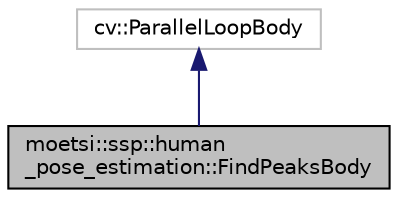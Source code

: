 digraph "moetsi::ssp::human_pose_estimation::FindPeaksBody"
{
 // LATEX_PDF_SIZE
  edge [fontname="Helvetica",fontsize="10",labelfontname="Helvetica",labelfontsize="10"];
  node [fontname="Helvetica",fontsize="10",shape=record];
  Node1 [label="moetsi::ssp::human\l_pose_estimation::FindPeaksBody",height=0.2,width=0.4,color="black", fillcolor="grey75", style="filled", fontcolor="black",tooltip=" "];
  Node2 -> Node1 [dir="back",color="midnightblue",fontsize="10",style="solid",fontname="Helvetica"];
  Node2 [label="cv::ParallelLoopBody",height=0.2,width=0.4,color="grey75", fillcolor="white", style="filled",tooltip=" "];
}
